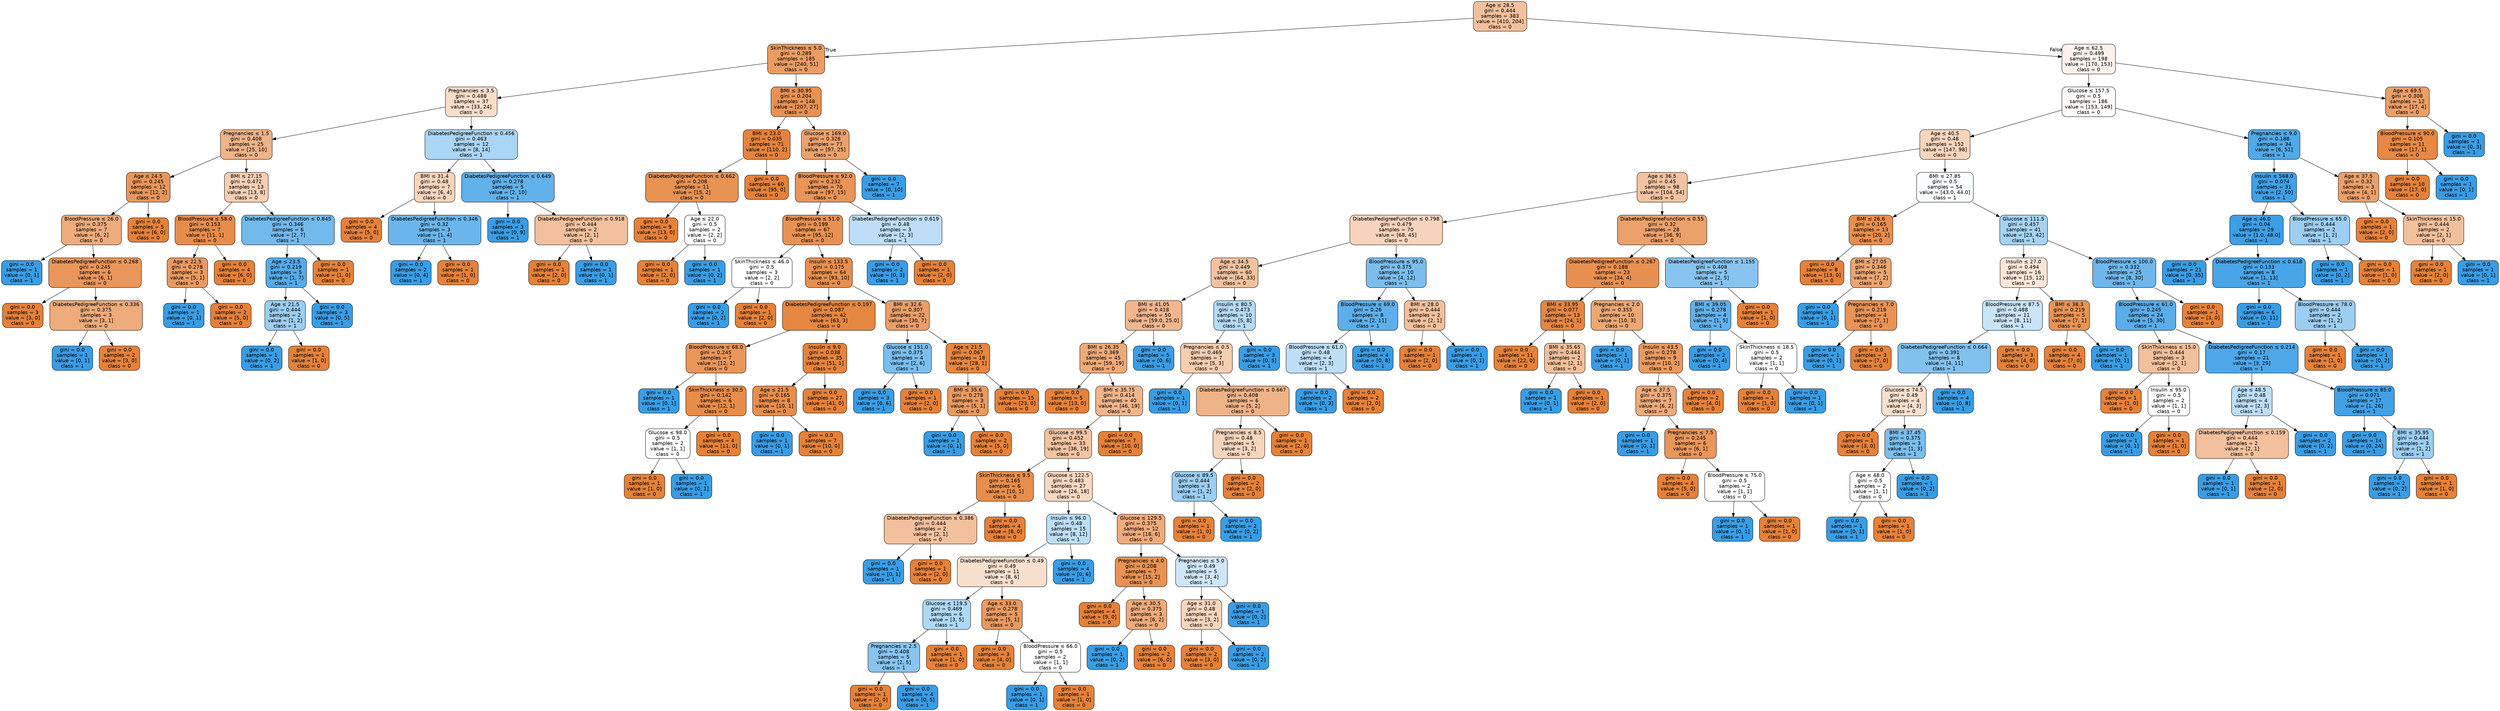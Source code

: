 digraph Tree {
node [shape=box, style="filled, rounded", color="black", fontname="helvetica"] ;
edge [fontname="helvetica"] ;
0 [label=<Age &le; 28.5<br/>gini = 0.444<br/>samples = 383<br/>value = [410, 204]<br/>class = 0>, fillcolor="#f2c09c"] ;
1 [label=<SkinThickness &le; 5.0<br/>gini = 0.289<br/>samples = 185<br/>value = [240, 51]<br/>class = 0>, fillcolor="#eb9c63"] ;
0 -> 1 [labeldistance=2.5, labelangle=45, headlabel="True"] ;
2 [label=<Pregnancies &le; 3.5<br/>gini = 0.488<br/>samples = 37<br/>value = [33, 24]<br/>class = 0>, fillcolor="#f8ddc9"] ;
1 -> 2 ;
3 [label=<Pregnancies &le; 1.5<br/>gini = 0.408<br/>samples = 25<br/>value = [25, 10]<br/>class = 0>, fillcolor="#efb388"] ;
2 -> 3 ;
4 [label=<Age &le; 24.5<br/>gini = 0.245<br/>samples = 12<br/>value = [12, 2]<br/>class = 0>, fillcolor="#e9965a"] ;
3 -> 4 ;
5 [label=<BloodPressure &le; 26.0<br/>gini = 0.375<br/>samples = 7<br/>value = [6, 2]<br/>class = 0>, fillcolor="#eeab7b"] ;
4 -> 5 ;
6 [label=<gini = 0.0<br/>samples = 1<br/>value = [0, 1]<br/>class = 1>, fillcolor="#399de5"] ;
5 -> 6 ;
7 [label=<DiabetesPedigreeFunction &le; 0.268<br/>gini = 0.245<br/>samples = 6<br/>value = [6, 1]<br/>class = 0>, fillcolor="#e9965a"] ;
5 -> 7 ;
8 [label=<gini = 0.0<br/>samples = 3<br/>value = [3, 0]<br/>class = 0>, fillcolor="#e58139"] ;
7 -> 8 ;
9 [label=<DiabetesPedigreeFunction &le; 0.336<br/>gini = 0.375<br/>samples = 3<br/>value = [3, 1]<br/>class = 0>, fillcolor="#eeab7b"] ;
7 -> 9 ;
10 [label=<gini = 0.0<br/>samples = 1<br/>value = [0, 1]<br/>class = 1>, fillcolor="#399de5"] ;
9 -> 10 ;
11 [label=<gini = 0.0<br/>samples = 2<br/>value = [3, 0]<br/>class = 0>, fillcolor="#e58139"] ;
9 -> 11 ;
12 [label=<gini = 0.0<br/>samples = 5<br/>value = [6, 0]<br/>class = 0>, fillcolor="#e58139"] ;
4 -> 12 ;
13 [label=<BMI &le; 27.15<br/>gini = 0.472<br/>samples = 13<br/>value = [13, 8]<br/>class = 0>, fillcolor="#f5cfb3"] ;
3 -> 13 ;
14 [label=<BloodPressure &le; 58.0<br/>gini = 0.153<br/>samples = 7<br/>value = [11, 1]<br/>class = 0>, fillcolor="#e78c4b"] ;
13 -> 14 ;
15 [label=<Age &le; 22.5<br/>gini = 0.278<br/>samples = 3<br/>value = [5, 1]<br/>class = 0>, fillcolor="#ea9a61"] ;
14 -> 15 ;
16 [label=<gini = 0.0<br/>samples = 1<br/>value = [0, 1]<br/>class = 1>, fillcolor="#399de5"] ;
15 -> 16 ;
17 [label=<gini = 0.0<br/>samples = 2<br/>value = [5, 0]<br/>class = 0>, fillcolor="#e58139"] ;
15 -> 17 ;
18 [label=<gini = 0.0<br/>samples = 4<br/>value = [6, 0]<br/>class = 0>, fillcolor="#e58139"] ;
14 -> 18 ;
19 [label=<DiabetesPedigreeFunction &le; 0.845<br/>gini = 0.346<br/>samples = 6<br/>value = [2, 7]<br/>class = 1>, fillcolor="#72b9ec"] ;
13 -> 19 ;
20 [label=<Age &le; 23.5<br/>gini = 0.219<br/>samples = 5<br/>value = [1, 7]<br/>class = 1>, fillcolor="#55abe9"] ;
19 -> 20 ;
21 [label=<Age &le; 21.5<br/>gini = 0.444<br/>samples = 2<br/>value = [1, 2]<br/>class = 1>, fillcolor="#9ccef2"] ;
20 -> 21 ;
22 [label=<gini = 0.0<br/>samples = 1<br/>value = [0, 2]<br/>class = 1>, fillcolor="#399de5"] ;
21 -> 22 ;
23 [label=<gini = 0.0<br/>samples = 1<br/>value = [1, 0]<br/>class = 0>, fillcolor="#e58139"] ;
21 -> 23 ;
24 [label=<gini = 0.0<br/>samples = 3<br/>value = [0, 5]<br/>class = 1>, fillcolor="#399de5"] ;
20 -> 24 ;
25 [label=<gini = 0.0<br/>samples = 1<br/>value = [1, 0]<br/>class = 0>, fillcolor="#e58139"] ;
19 -> 25 ;
26 [label=<DiabetesPedigreeFunction &le; 0.456<br/>gini = 0.463<br/>samples = 12<br/>value = [8, 14]<br/>class = 1>, fillcolor="#aad5f4"] ;
2 -> 26 ;
27 [label=<BMI &le; 31.4<br/>gini = 0.48<br/>samples = 7<br/>value = [6, 4]<br/>class = 0>, fillcolor="#f6d5bd"] ;
26 -> 27 ;
28 [label=<gini = 0.0<br/>samples = 4<br/>value = [5, 0]<br/>class = 0>, fillcolor="#e58139"] ;
27 -> 28 ;
29 [label=<DiabetesPedigreeFunction &le; 0.346<br/>gini = 0.32<br/>samples = 3<br/>value = [1, 4]<br/>class = 1>, fillcolor="#6ab6ec"] ;
27 -> 29 ;
30 [label=<gini = 0.0<br/>samples = 2<br/>value = [0, 4]<br/>class = 1>, fillcolor="#399de5"] ;
29 -> 30 ;
31 [label=<gini = 0.0<br/>samples = 1<br/>value = [1, 0]<br/>class = 0>, fillcolor="#e58139"] ;
29 -> 31 ;
32 [label=<DiabetesPedigreeFunction &le; 0.649<br/>gini = 0.278<br/>samples = 5<br/>value = [2, 10]<br/>class = 1>, fillcolor="#61b1ea"] ;
26 -> 32 ;
33 [label=<gini = 0.0<br/>samples = 3<br/>value = [0, 9]<br/>class = 1>, fillcolor="#399de5"] ;
32 -> 33 ;
34 [label=<DiabetesPedigreeFunction &le; 0.918<br/>gini = 0.444<br/>samples = 2<br/>value = [2, 1]<br/>class = 0>, fillcolor="#f2c09c"] ;
32 -> 34 ;
35 [label=<gini = 0.0<br/>samples = 1<br/>value = [2, 0]<br/>class = 0>, fillcolor="#e58139"] ;
34 -> 35 ;
36 [label=<gini = 0.0<br/>samples = 1<br/>value = [0, 1]<br/>class = 1>, fillcolor="#399de5"] ;
34 -> 36 ;
37 [label=<BMI &le; 30.95<br/>gini = 0.204<br/>samples = 148<br/>value = [207, 27]<br/>class = 0>, fillcolor="#e89153"] ;
1 -> 37 ;
38 [label=<BMI &le; 23.0<br/>gini = 0.035<br/>samples = 71<br/>value = [110, 2]<br/>class = 0>, fillcolor="#e5833d"] ;
37 -> 38 ;
39 [label=<DiabetesPedigreeFunction &le; 0.662<br/>gini = 0.208<br/>samples = 11<br/>value = [15, 2]<br/>class = 0>, fillcolor="#e89253"] ;
38 -> 39 ;
40 [label=<gini = 0.0<br/>samples = 9<br/>value = [13, 0]<br/>class = 0>, fillcolor="#e58139"] ;
39 -> 40 ;
41 [label=<Age &le; 22.0<br/>gini = 0.5<br/>samples = 2<br/>value = [2, 2]<br/>class = 0>, fillcolor="#ffffff"] ;
39 -> 41 ;
42 [label=<gini = 0.0<br/>samples = 1<br/>value = [2, 0]<br/>class = 0>, fillcolor="#e58139"] ;
41 -> 42 ;
43 [label=<gini = 0.0<br/>samples = 1<br/>value = [0, 2]<br/>class = 1>, fillcolor="#399de5"] ;
41 -> 43 ;
44 [label=<gini = 0.0<br/>samples = 60<br/>value = [95, 0]<br/>class = 0>, fillcolor="#e58139"] ;
38 -> 44 ;
45 [label=<Glucose &le; 169.0<br/>gini = 0.326<br/>samples = 77<br/>value = [97, 25]<br/>class = 0>, fillcolor="#eca16c"] ;
37 -> 45 ;
46 [label=<BloodPressure &le; 92.0<br/>gini = 0.232<br/>samples = 70<br/>value = [97, 15]<br/>class = 0>, fillcolor="#e99458"] ;
45 -> 46 ;
47 [label=<BloodPressure &le; 51.0<br/>gini = 0.199<br/>samples = 67<br/>value = [95, 12]<br/>class = 0>, fillcolor="#e89152"] ;
46 -> 47 ;
48 [label=<SkinThickness &le; 46.0<br/>gini = 0.5<br/>samples = 3<br/>value = [2, 2]<br/>class = 0>, fillcolor="#ffffff"] ;
47 -> 48 ;
49 [label=<gini = 0.0<br/>samples = 2<br/>value = [0, 2]<br/>class = 1>, fillcolor="#399de5"] ;
48 -> 49 ;
50 [label=<gini = 0.0<br/>samples = 1<br/>value = [2, 0]<br/>class = 0>, fillcolor="#e58139"] ;
48 -> 50 ;
51 [label=<Insulin &le; 133.5<br/>gini = 0.175<br/>samples = 64<br/>value = [93, 10]<br/>class = 0>, fillcolor="#e88f4e"] ;
47 -> 51 ;
52 [label=<DiabetesPedigreeFunction &le; 0.197<br/>gini = 0.087<br/>samples = 42<br/>value = [63, 3]<br/>class = 0>, fillcolor="#e68742"] ;
51 -> 52 ;
53 [label=<BloodPressure &le; 68.0<br/>gini = 0.245<br/>samples = 7<br/>value = [12, 2]<br/>class = 0>, fillcolor="#e9965a"] ;
52 -> 53 ;
54 [label=<gini = 0.0<br/>samples = 1<br/>value = [0, 1]<br/>class = 1>, fillcolor="#399de5"] ;
53 -> 54 ;
55 [label=<SkinThickness &le; 30.5<br/>gini = 0.142<br/>samples = 6<br/>value = [12, 1]<br/>class = 0>, fillcolor="#e78c49"] ;
53 -> 55 ;
56 [label=<Glucose &le; 98.0<br/>gini = 0.5<br/>samples = 2<br/>value = [1, 1]<br/>class = 0>, fillcolor="#ffffff"] ;
55 -> 56 ;
57 [label=<gini = 0.0<br/>samples = 1<br/>value = [1, 0]<br/>class = 0>, fillcolor="#e58139"] ;
56 -> 57 ;
58 [label=<gini = 0.0<br/>samples = 1<br/>value = [0, 1]<br/>class = 1>, fillcolor="#399de5"] ;
56 -> 58 ;
59 [label=<gini = 0.0<br/>samples = 4<br/>value = [11, 0]<br/>class = 0>, fillcolor="#e58139"] ;
55 -> 59 ;
60 [label=<Insulin &le; 9.0<br/>gini = 0.038<br/>samples = 35<br/>value = [51, 1]<br/>class = 0>, fillcolor="#e6833d"] ;
52 -> 60 ;
61 [label=<Age &le; 21.5<br/>gini = 0.165<br/>samples = 8<br/>value = [10, 1]<br/>class = 0>, fillcolor="#e88e4d"] ;
60 -> 61 ;
62 [label=<gini = 0.0<br/>samples = 1<br/>value = [0, 1]<br/>class = 1>, fillcolor="#399de5"] ;
61 -> 62 ;
63 [label=<gini = 0.0<br/>samples = 7<br/>value = [10, 0]<br/>class = 0>, fillcolor="#e58139"] ;
61 -> 63 ;
64 [label=<gini = 0.0<br/>samples = 27<br/>value = [41, 0]<br/>class = 0>, fillcolor="#e58139"] ;
60 -> 64 ;
65 [label=<BMI &le; 32.6<br/>gini = 0.307<br/>samples = 22<br/>value = [30, 7]<br/>class = 0>, fillcolor="#eb9e67"] ;
51 -> 65 ;
66 [label=<Glucose &le; 151.0<br/>gini = 0.375<br/>samples = 4<br/>value = [2, 6]<br/>class = 1>, fillcolor="#7bbeee"] ;
65 -> 66 ;
67 [label=<gini = 0.0<br/>samples = 3<br/>value = [0, 6]<br/>class = 1>, fillcolor="#399de5"] ;
66 -> 67 ;
68 [label=<gini = 0.0<br/>samples = 1<br/>value = [2, 0]<br/>class = 0>, fillcolor="#e58139"] ;
66 -> 68 ;
69 [label=<Age &le; 21.5<br/>gini = 0.067<br/>samples = 18<br/>value = [28, 1]<br/>class = 0>, fillcolor="#e68640"] ;
65 -> 69 ;
70 [label=<BMI &le; 35.6<br/>gini = 0.278<br/>samples = 3<br/>value = [5, 1]<br/>class = 0>, fillcolor="#ea9a61"] ;
69 -> 70 ;
71 [label=<gini = 0.0<br/>samples = 1<br/>value = [0, 1]<br/>class = 1>, fillcolor="#399de5"] ;
70 -> 71 ;
72 [label=<gini = 0.0<br/>samples = 2<br/>value = [5, 0]<br/>class = 0>, fillcolor="#e58139"] ;
70 -> 72 ;
73 [label=<gini = 0.0<br/>samples = 15<br/>value = [23, 0]<br/>class = 0>, fillcolor="#e58139"] ;
69 -> 73 ;
74 [label=<DiabetesPedigreeFunction &le; 0.619<br/>gini = 0.48<br/>samples = 3<br/>value = [2, 3]<br/>class = 1>, fillcolor="#bddef6"] ;
46 -> 74 ;
75 [label=<gini = 0.0<br/>samples = 2<br/>value = [0, 3]<br/>class = 1>, fillcolor="#399de5"] ;
74 -> 75 ;
76 [label=<gini = 0.0<br/>samples = 1<br/>value = [2, 0]<br/>class = 0>, fillcolor="#e58139"] ;
74 -> 76 ;
77 [label=<gini = 0.0<br/>samples = 7<br/>value = [0, 10]<br/>class = 1>, fillcolor="#399de5"] ;
45 -> 77 ;
78 [label=<Age &le; 62.5<br/>gini = 0.499<br/>samples = 198<br/>value = [170, 153]<br/>class = 0>, fillcolor="#fcf2eb"] ;
0 -> 78 [labeldistance=2.5, labelangle=-45, headlabel="False"] ;
79 [label=<Glucose &le; 157.5<br/>gini = 0.5<br/>samples = 186<br/>value = [153, 149]<br/>class = 0>, fillcolor="#fefcfa"] ;
78 -> 79 ;
80 [label=<Age &le; 40.5<br/>gini = 0.48<br/>samples = 152<br/>value = [147, 98]<br/>class = 0>, fillcolor="#f6d5bd"] ;
79 -> 80 ;
81 [label=<Age &le; 36.5<br/>gini = 0.45<br/>samples = 98<br/>value = [104, 54]<br/>class = 0>, fillcolor="#f2c2a0"] ;
80 -> 81 ;
82 [label=<DiabetesPedigreeFunction &le; 0.798<br/>gini = 0.479<br/>samples = 70<br/>value = [68, 45]<br/>class = 0>, fillcolor="#f6d4bc"] ;
81 -> 82 ;
83 [label=<Age &le; 34.5<br/>gini = 0.449<br/>samples = 60<br/>value = [64, 33]<br/>class = 0>, fillcolor="#f2c29f"] ;
82 -> 83 ;
84 [label=<BMI &le; 41.05<br/>gini = 0.418<br/>samples = 50<br/>value = [59.0, 25.0]<br/>class = 0>, fillcolor="#f0b68d"] ;
83 -> 84 ;
85 [label=<BMI &le; 26.35<br/>gini = 0.369<br/>samples = 45<br/>value = [59, 19]<br/>class = 0>, fillcolor="#edaa79"] ;
84 -> 85 ;
86 [label=<gini = 0.0<br/>samples = 5<br/>value = [13, 0]<br/>class = 0>, fillcolor="#e58139"] ;
85 -> 86 ;
87 [label=<BMI &le; 35.75<br/>gini = 0.414<br/>samples = 40<br/>value = [46, 19]<br/>class = 0>, fillcolor="#f0b58b"] ;
85 -> 87 ;
88 [label=<Glucose &le; 99.5<br/>gini = 0.452<br/>samples = 33<br/>value = [36, 19]<br/>class = 0>, fillcolor="#f3c4a2"] ;
87 -> 88 ;
89 [label=<SkinThickness &le; 9.5<br/>gini = 0.165<br/>samples = 6<br/>value = [10, 1]<br/>class = 0>, fillcolor="#e88e4d"] ;
88 -> 89 ;
90 [label=<DiabetesPedigreeFunction &le; 0.386<br/>gini = 0.444<br/>samples = 2<br/>value = [2, 1]<br/>class = 0>, fillcolor="#f2c09c"] ;
89 -> 90 ;
91 [label=<gini = 0.0<br/>samples = 1<br/>value = [0, 1]<br/>class = 1>, fillcolor="#399de5"] ;
90 -> 91 ;
92 [label=<gini = 0.0<br/>samples = 1<br/>value = [2, 0]<br/>class = 0>, fillcolor="#e58139"] ;
90 -> 92 ;
93 [label=<gini = 0.0<br/>samples = 4<br/>value = [8, 0]<br/>class = 0>, fillcolor="#e58139"] ;
89 -> 93 ;
94 [label=<Glucose &le; 122.5<br/>gini = 0.483<br/>samples = 27<br/>value = [26, 18]<br/>class = 0>, fillcolor="#f7d8c2"] ;
88 -> 94 ;
95 [label=<Insulin &le; 96.0<br/>gini = 0.48<br/>samples = 15<br/>value = [8, 12]<br/>class = 1>, fillcolor="#bddef6"] ;
94 -> 95 ;
96 [label=<DiabetesPedigreeFunction &le; 0.49<br/>gini = 0.49<br/>samples = 11<br/>value = [8, 6]<br/>class = 0>, fillcolor="#f8e0ce"] ;
95 -> 96 ;
97 [label=<Glucose &le; 119.5<br/>gini = 0.469<br/>samples = 6<br/>value = [3, 5]<br/>class = 1>, fillcolor="#b0d8f5"] ;
96 -> 97 ;
98 [label=<Pregnancies &le; 2.5<br/>gini = 0.408<br/>samples = 5<br/>value = [2, 5]<br/>class = 1>, fillcolor="#88c4ef"] ;
97 -> 98 ;
99 [label=<gini = 0.0<br/>samples = 1<br/>value = [2, 0]<br/>class = 0>, fillcolor="#e58139"] ;
98 -> 99 ;
100 [label=<gini = 0.0<br/>samples = 4<br/>value = [0, 5]<br/>class = 1>, fillcolor="#399de5"] ;
98 -> 100 ;
101 [label=<gini = 0.0<br/>samples = 1<br/>value = [1, 0]<br/>class = 0>, fillcolor="#e58139"] ;
97 -> 101 ;
102 [label=<Age &le; 33.0<br/>gini = 0.278<br/>samples = 5<br/>value = [5, 1]<br/>class = 0>, fillcolor="#ea9a61"] ;
96 -> 102 ;
103 [label=<gini = 0.0<br/>samples = 3<br/>value = [4, 0]<br/>class = 0>, fillcolor="#e58139"] ;
102 -> 103 ;
104 [label=<BloodPressure &le; 66.0<br/>gini = 0.5<br/>samples = 2<br/>value = [1, 1]<br/>class = 0>, fillcolor="#ffffff"] ;
102 -> 104 ;
105 [label=<gini = 0.0<br/>samples = 1<br/>value = [0, 1]<br/>class = 1>, fillcolor="#399de5"] ;
104 -> 105 ;
106 [label=<gini = 0.0<br/>samples = 1<br/>value = [1, 0]<br/>class = 0>, fillcolor="#e58139"] ;
104 -> 106 ;
107 [label=<gini = 0.0<br/>samples = 4<br/>value = [0, 6]<br/>class = 1>, fillcolor="#399de5"] ;
95 -> 107 ;
108 [label=<Glucose &le; 129.5<br/>gini = 0.375<br/>samples = 12<br/>value = [18, 6]<br/>class = 0>, fillcolor="#eeab7b"] ;
94 -> 108 ;
109 [label=<Pregnancies &le; 4.0<br/>gini = 0.208<br/>samples = 7<br/>value = [15, 2]<br/>class = 0>, fillcolor="#e89253"] ;
108 -> 109 ;
110 [label=<gini = 0.0<br/>samples = 4<br/>value = [9, 0]<br/>class = 0>, fillcolor="#e58139"] ;
109 -> 110 ;
111 [label=<Age &le; 30.5<br/>gini = 0.375<br/>samples = 3<br/>value = [6, 2]<br/>class = 0>, fillcolor="#eeab7b"] ;
109 -> 111 ;
112 [label=<gini = 0.0<br/>samples = 1<br/>value = [0, 2]<br/>class = 1>, fillcolor="#399de5"] ;
111 -> 112 ;
113 [label=<gini = 0.0<br/>samples = 2<br/>value = [6, 0]<br/>class = 0>, fillcolor="#e58139"] ;
111 -> 113 ;
114 [label=<Pregnancies &le; 5.0<br/>gini = 0.49<br/>samples = 5<br/>value = [3, 4]<br/>class = 1>, fillcolor="#cee6f8"] ;
108 -> 114 ;
115 [label=<Age &le; 31.0<br/>gini = 0.48<br/>samples = 4<br/>value = [3, 2]<br/>class = 0>, fillcolor="#f6d5bd"] ;
114 -> 115 ;
116 [label=<gini = 0.0<br/>samples = 2<br/>value = [3, 0]<br/>class = 0>, fillcolor="#e58139"] ;
115 -> 116 ;
117 [label=<gini = 0.0<br/>samples = 2<br/>value = [0, 2]<br/>class = 1>, fillcolor="#399de5"] ;
115 -> 117 ;
118 [label=<gini = 0.0<br/>samples = 1<br/>value = [0, 2]<br/>class = 1>, fillcolor="#399de5"] ;
114 -> 118 ;
119 [label=<gini = 0.0<br/>samples = 7<br/>value = [10, 0]<br/>class = 0>, fillcolor="#e58139"] ;
87 -> 119 ;
120 [label=<gini = 0.0<br/>samples = 5<br/>value = [0, 6]<br/>class = 1>, fillcolor="#399de5"] ;
84 -> 120 ;
121 [label=<Insulin &le; 80.5<br/>gini = 0.473<br/>samples = 10<br/>value = [5, 8]<br/>class = 1>, fillcolor="#b5daf5"] ;
83 -> 121 ;
122 [label=<Pregnancies &le; 0.5<br/>gini = 0.469<br/>samples = 7<br/>value = [5, 3]<br/>class = 0>, fillcolor="#f5cdb0"] ;
121 -> 122 ;
123 [label=<gini = 0.0<br/>samples = 1<br/>value = [0, 1]<br/>class = 1>, fillcolor="#399de5"] ;
122 -> 123 ;
124 [label=<DiabetesPedigreeFunction &le; 0.667<br/>gini = 0.408<br/>samples = 6<br/>value = [5, 2]<br/>class = 0>, fillcolor="#efb388"] ;
122 -> 124 ;
125 [label=<Pregnancies &le; 8.5<br/>gini = 0.48<br/>samples = 5<br/>value = [3, 2]<br/>class = 0>, fillcolor="#f6d5bd"] ;
124 -> 125 ;
126 [label=<Glucose &le; 89.5<br/>gini = 0.444<br/>samples = 3<br/>value = [1, 2]<br/>class = 1>, fillcolor="#9ccef2"] ;
125 -> 126 ;
127 [label=<gini = 0.0<br/>samples = 1<br/>value = [1, 0]<br/>class = 0>, fillcolor="#e58139"] ;
126 -> 127 ;
128 [label=<gini = 0.0<br/>samples = 2<br/>value = [0, 2]<br/>class = 1>, fillcolor="#399de5"] ;
126 -> 128 ;
129 [label=<gini = 0.0<br/>samples = 2<br/>value = [2, 0]<br/>class = 0>, fillcolor="#e58139"] ;
125 -> 129 ;
130 [label=<gini = 0.0<br/>samples = 1<br/>value = [2, 0]<br/>class = 0>, fillcolor="#e58139"] ;
124 -> 130 ;
131 [label=<gini = 0.0<br/>samples = 3<br/>value = [0, 5]<br/>class = 1>, fillcolor="#399de5"] ;
121 -> 131 ;
132 [label=<BloodPressure &le; 95.0<br/>gini = 0.375<br/>samples = 10<br/>value = [4, 12]<br/>class = 1>, fillcolor="#7bbeee"] ;
82 -> 132 ;
133 [label=<BloodPressure &le; 69.0<br/>gini = 0.26<br/>samples = 8<br/>value = [2, 11]<br/>class = 1>, fillcolor="#5dafea"] ;
132 -> 133 ;
134 [label=<BloodPressure &le; 61.0<br/>gini = 0.48<br/>samples = 4<br/>value = [2, 3]<br/>class = 1>, fillcolor="#bddef6"] ;
133 -> 134 ;
135 [label=<gini = 0.0<br/>samples = 2<br/>value = [0, 3]<br/>class = 1>, fillcolor="#399de5"] ;
134 -> 135 ;
136 [label=<gini = 0.0<br/>samples = 2<br/>value = [2, 0]<br/>class = 0>, fillcolor="#e58139"] ;
134 -> 136 ;
137 [label=<gini = 0.0<br/>samples = 4<br/>value = [0, 8]<br/>class = 1>, fillcolor="#399de5"] ;
133 -> 137 ;
138 [label=<BMI &le; 28.0<br/>gini = 0.444<br/>samples = 2<br/>value = [2, 1]<br/>class = 0>, fillcolor="#f2c09c"] ;
132 -> 138 ;
139 [label=<gini = 0.0<br/>samples = 1<br/>value = [2, 0]<br/>class = 0>, fillcolor="#e58139"] ;
138 -> 139 ;
140 [label=<gini = 0.0<br/>samples = 1<br/>value = [0, 1]<br/>class = 1>, fillcolor="#399de5"] ;
138 -> 140 ;
141 [label=<DiabetesPedigreeFunction &le; 0.55<br/>gini = 0.32<br/>samples = 28<br/>value = [36, 9]<br/>class = 0>, fillcolor="#eca06a"] ;
81 -> 141 ;
142 [label=<DiabetesPedigreeFunction &le; 0.267<br/>gini = 0.188<br/>samples = 23<br/>value = [34, 4]<br/>class = 0>, fillcolor="#e89050"] ;
141 -> 142 ;
143 [label=<BMI &le; 33.95<br/>gini = 0.077<br/>samples = 13<br/>value = [24, 1]<br/>class = 0>, fillcolor="#e68641"] ;
142 -> 143 ;
144 [label=<gini = 0.0<br/>samples = 11<br/>value = [22, 0]<br/>class = 0>, fillcolor="#e58139"] ;
143 -> 144 ;
145 [label=<BMI &le; 35.65<br/>gini = 0.444<br/>samples = 2<br/>value = [2, 1]<br/>class = 0>, fillcolor="#f2c09c"] ;
143 -> 145 ;
146 [label=<gini = 0.0<br/>samples = 1<br/>value = [0, 1]<br/>class = 1>, fillcolor="#399de5"] ;
145 -> 146 ;
147 [label=<gini = 0.0<br/>samples = 1<br/>value = [2, 0]<br/>class = 0>, fillcolor="#e58139"] ;
145 -> 147 ;
148 [label=<Pregnancies &le; 2.0<br/>gini = 0.355<br/>samples = 10<br/>value = [10, 3]<br/>class = 0>, fillcolor="#eda774"] ;
142 -> 148 ;
149 [label=<gini = 0.0<br/>samples = 1<br/>value = [0, 1]<br/>class = 1>, fillcolor="#399de5"] ;
148 -> 149 ;
150 [label=<Insulin &le; 43.5<br/>gini = 0.278<br/>samples = 9<br/>value = [10, 2]<br/>class = 0>, fillcolor="#ea9a61"] ;
148 -> 150 ;
151 [label=<Age &le; 37.5<br/>gini = 0.375<br/>samples = 7<br/>value = [6, 2]<br/>class = 0>, fillcolor="#eeab7b"] ;
150 -> 151 ;
152 [label=<gini = 0.0<br/>samples = 1<br/>value = [0, 1]<br/>class = 1>, fillcolor="#399de5"] ;
151 -> 152 ;
153 [label=<Pregnancies &le; 7.5<br/>gini = 0.245<br/>samples = 6<br/>value = [6, 1]<br/>class = 0>, fillcolor="#e9965a"] ;
151 -> 153 ;
154 [label=<gini = 0.0<br/>samples = 4<br/>value = [5, 0]<br/>class = 0>, fillcolor="#e58139"] ;
153 -> 154 ;
155 [label=<BloodPressure &le; 75.0<br/>gini = 0.5<br/>samples = 2<br/>value = [1, 1]<br/>class = 0>, fillcolor="#ffffff"] ;
153 -> 155 ;
156 [label=<gini = 0.0<br/>samples = 1<br/>value = [0, 1]<br/>class = 1>, fillcolor="#399de5"] ;
155 -> 156 ;
157 [label=<gini = 0.0<br/>samples = 1<br/>value = [1, 0]<br/>class = 0>, fillcolor="#e58139"] ;
155 -> 157 ;
158 [label=<gini = 0.0<br/>samples = 2<br/>value = [4, 0]<br/>class = 0>, fillcolor="#e58139"] ;
150 -> 158 ;
159 [label=<DiabetesPedigreeFunction &le; 1.155<br/>gini = 0.408<br/>samples = 5<br/>value = [2, 5]<br/>class = 1>, fillcolor="#88c4ef"] ;
141 -> 159 ;
160 [label=<BMI &le; 39.05<br/>gini = 0.278<br/>samples = 4<br/>value = [1, 5]<br/>class = 1>, fillcolor="#61b1ea"] ;
159 -> 160 ;
161 [label=<gini = 0.0<br/>samples = 2<br/>value = [0, 4]<br/>class = 1>, fillcolor="#399de5"] ;
160 -> 161 ;
162 [label=<SkinThickness &le; 18.5<br/>gini = 0.5<br/>samples = 2<br/>value = [1, 1]<br/>class = 0>, fillcolor="#ffffff"] ;
160 -> 162 ;
163 [label=<gini = 0.0<br/>samples = 1<br/>value = [1, 0]<br/>class = 0>, fillcolor="#e58139"] ;
162 -> 163 ;
164 [label=<gini = 0.0<br/>samples = 1<br/>value = [0, 1]<br/>class = 1>, fillcolor="#399de5"] ;
162 -> 164 ;
165 [label=<gini = 0.0<br/>samples = 1<br/>value = [1, 0]<br/>class = 0>, fillcolor="#e58139"] ;
159 -> 165 ;
166 [label=<BMI &le; 27.85<br/>gini = 0.5<br/>samples = 54<br/>value = [43.0, 44.0]<br/>class = 1>, fillcolor="#fafdfe"] ;
80 -> 166 ;
167 [label=<BMI &le; 26.6<br/>gini = 0.165<br/>samples = 13<br/>value = [20, 2]<br/>class = 0>, fillcolor="#e88e4d"] ;
166 -> 167 ;
168 [label=<gini = 0.0<br/>samples = 8<br/>value = [13, 0]<br/>class = 0>, fillcolor="#e58139"] ;
167 -> 168 ;
169 [label=<BMI &le; 27.05<br/>gini = 0.346<br/>samples = 5<br/>value = [7, 2]<br/>class = 0>, fillcolor="#eca572"] ;
167 -> 169 ;
170 [label=<gini = 0.0<br/>samples = 1<br/>value = [0, 1]<br/>class = 1>, fillcolor="#399de5"] ;
169 -> 170 ;
171 [label=<Pregnancies &le; 7.0<br/>gini = 0.219<br/>samples = 4<br/>value = [7, 1]<br/>class = 0>, fillcolor="#e99355"] ;
169 -> 171 ;
172 [label=<gini = 0.0<br/>samples = 1<br/>value = [0, 1]<br/>class = 1>, fillcolor="#399de5"] ;
171 -> 172 ;
173 [label=<gini = 0.0<br/>samples = 3<br/>value = [7, 0]<br/>class = 0>, fillcolor="#e58139"] ;
171 -> 173 ;
174 [label=<Glucose &le; 111.5<br/>gini = 0.457<br/>samples = 41<br/>value = [23, 42]<br/>class = 1>, fillcolor="#a5d3f3"] ;
166 -> 174 ;
175 [label=<Insulin &le; 27.0<br/>gini = 0.494<br/>samples = 16<br/>value = [15, 12]<br/>class = 0>, fillcolor="#fae6d7"] ;
174 -> 175 ;
176 [label=<BloodPressure &le; 87.5<br/>gini = 0.488<br/>samples = 11<br/>value = [8, 11]<br/>class = 1>, fillcolor="#c9e4f8"] ;
175 -> 176 ;
177 [label=<DiabetesPedigreeFunction &le; 0.664<br/>gini = 0.391<br/>samples = 8<br/>value = [4, 11]<br/>class = 1>, fillcolor="#81c1ee"] ;
176 -> 177 ;
178 [label=<Glucose &le; 74.5<br/>gini = 0.49<br/>samples = 4<br/>value = [4, 3]<br/>class = 0>, fillcolor="#f8e0ce"] ;
177 -> 178 ;
179 [label=<gini = 0.0<br/>samples = 1<br/>value = [3, 0]<br/>class = 0>, fillcolor="#e58139"] ;
178 -> 179 ;
180 [label=<BMI &le; 37.45<br/>gini = 0.375<br/>samples = 3<br/>value = [1, 3]<br/>class = 1>, fillcolor="#7bbeee"] ;
178 -> 180 ;
181 [label=<Age &le; 48.0<br/>gini = 0.5<br/>samples = 2<br/>value = [1, 1]<br/>class = 0>, fillcolor="#ffffff"] ;
180 -> 181 ;
182 [label=<gini = 0.0<br/>samples = 1<br/>value = [0, 1]<br/>class = 1>, fillcolor="#399de5"] ;
181 -> 182 ;
183 [label=<gini = 0.0<br/>samples = 1<br/>value = [1, 0]<br/>class = 0>, fillcolor="#e58139"] ;
181 -> 183 ;
184 [label=<gini = 0.0<br/>samples = 1<br/>value = [0, 2]<br/>class = 1>, fillcolor="#399de5"] ;
180 -> 184 ;
185 [label=<gini = 0.0<br/>samples = 4<br/>value = [0, 8]<br/>class = 1>, fillcolor="#399de5"] ;
177 -> 185 ;
186 [label=<gini = 0.0<br/>samples = 3<br/>value = [4, 0]<br/>class = 0>, fillcolor="#e58139"] ;
176 -> 186 ;
187 [label=<BMI &le; 38.3<br/>gini = 0.219<br/>samples = 5<br/>value = [7, 1]<br/>class = 0>, fillcolor="#e99355"] ;
175 -> 187 ;
188 [label=<gini = 0.0<br/>samples = 4<br/>value = [7, 0]<br/>class = 0>, fillcolor="#e58139"] ;
187 -> 188 ;
189 [label=<gini = 0.0<br/>samples = 1<br/>value = [0, 1]<br/>class = 1>, fillcolor="#399de5"] ;
187 -> 189 ;
190 [label=<BloodPressure &le; 100.0<br/>gini = 0.332<br/>samples = 25<br/>value = [8, 30]<br/>class = 1>, fillcolor="#6eb7ec"] ;
174 -> 190 ;
191 [label=<BloodPressure &le; 61.0<br/>gini = 0.245<br/>samples = 24<br/>value = [5, 30]<br/>class = 1>, fillcolor="#5aade9"] ;
190 -> 191 ;
192 [label=<SkinThickness &le; 15.0<br/>gini = 0.444<br/>samples = 3<br/>value = [2, 1]<br/>class = 0>, fillcolor="#f2c09c"] ;
191 -> 192 ;
193 [label=<gini = 0.0<br/>samples = 1<br/>value = [1, 0]<br/>class = 0>, fillcolor="#e58139"] ;
192 -> 193 ;
194 [label=<Insulin &le; 95.0<br/>gini = 0.5<br/>samples = 2<br/>value = [1, 1]<br/>class = 0>, fillcolor="#ffffff"] ;
192 -> 194 ;
195 [label=<gini = 0.0<br/>samples = 1<br/>value = [0, 1]<br/>class = 1>, fillcolor="#399de5"] ;
194 -> 195 ;
196 [label=<gini = 0.0<br/>samples = 1<br/>value = [1, 0]<br/>class = 0>, fillcolor="#e58139"] ;
194 -> 196 ;
197 [label=<DiabetesPedigreeFunction &le; 0.214<br/>gini = 0.17<br/>samples = 21<br/>value = [3, 29]<br/>class = 1>, fillcolor="#4da7e8"] ;
191 -> 197 ;
198 [label=<Age &le; 48.5<br/>gini = 0.48<br/>samples = 4<br/>value = [2, 3]<br/>class = 1>, fillcolor="#bddef6"] ;
197 -> 198 ;
199 [label=<DiabetesPedigreeFunction &le; 0.159<br/>gini = 0.444<br/>samples = 2<br/>value = [2, 1]<br/>class = 0>, fillcolor="#f2c09c"] ;
198 -> 199 ;
200 [label=<gini = 0.0<br/>samples = 1<br/>value = [0, 1]<br/>class = 1>, fillcolor="#399de5"] ;
199 -> 200 ;
201 [label=<gini = 0.0<br/>samples = 1<br/>value = [2, 0]<br/>class = 0>, fillcolor="#e58139"] ;
199 -> 201 ;
202 [label=<gini = 0.0<br/>samples = 2<br/>value = [0, 2]<br/>class = 1>, fillcolor="#399de5"] ;
198 -> 202 ;
203 [label=<BloodPressure &le; 85.0<br/>gini = 0.071<br/>samples = 17<br/>value = [1, 26]<br/>class = 1>, fillcolor="#41a1e6"] ;
197 -> 203 ;
204 [label=<gini = 0.0<br/>samples = 14<br/>value = [0, 24]<br/>class = 1>, fillcolor="#399de5"] ;
203 -> 204 ;
205 [label=<BMI &le; 35.95<br/>gini = 0.444<br/>samples = 3<br/>value = [1, 2]<br/>class = 1>, fillcolor="#9ccef2"] ;
203 -> 205 ;
206 [label=<gini = 0.0<br/>samples = 2<br/>value = [0, 2]<br/>class = 1>, fillcolor="#399de5"] ;
205 -> 206 ;
207 [label=<gini = 0.0<br/>samples = 1<br/>value = [1, 0]<br/>class = 0>, fillcolor="#e58139"] ;
205 -> 207 ;
208 [label=<gini = 0.0<br/>samples = 1<br/>value = [3, 0]<br/>class = 0>, fillcolor="#e58139"] ;
190 -> 208 ;
209 [label=<Pregnancies &le; 9.0<br/>gini = 0.188<br/>samples = 34<br/>value = [6, 51]<br/>class = 1>, fillcolor="#50a9e8"] ;
79 -> 209 ;
210 [label=<Insulin &le; 568.0<br/>gini = 0.074<br/>samples = 31<br/>value = [2, 50]<br/>class = 1>, fillcolor="#41a1e6"] ;
209 -> 210 ;
211 [label=<Age &le; 46.0<br/>gini = 0.04<br/>samples = 29<br/>value = [1.0, 48.0]<br/>class = 1>, fillcolor="#3d9fe6"] ;
210 -> 211 ;
212 [label=<gini = 0.0<br/>samples = 21<br/>value = [0, 35]<br/>class = 1>, fillcolor="#399de5"] ;
211 -> 212 ;
213 [label=<DiabetesPedigreeFunction &le; 0.618<br/>gini = 0.133<br/>samples = 8<br/>value = [1, 13]<br/>class = 1>, fillcolor="#48a5e7"] ;
211 -> 213 ;
214 [label=<gini = 0.0<br/>samples = 6<br/>value = [0, 11]<br/>class = 1>, fillcolor="#399de5"] ;
213 -> 214 ;
215 [label=<BloodPressure &le; 78.0<br/>gini = 0.444<br/>samples = 2<br/>value = [1, 2]<br/>class = 1>, fillcolor="#9ccef2"] ;
213 -> 215 ;
216 [label=<gini = 0.0<br/>samples = 1<br/>value = [1, 0]<br/>class = 0>, fillcolor="#e58139"] ;
215 -> 216 ;
217 [label=<gini = 0.0<br/>samples = 1<br/>value = [0, 2]<br/>class = 1>, fillcolor="#399de5"] ;
215 -> 217 ;
218 [label=<BloodPressure &le; 65.0<br/>gini = 0.444<br/>samples = 2<br/>value = [1, 2]<br/>class = 1>, fillcolor="#9ccef2"] ;
210 -> 218 ;
219 [label=<gini = 0.0<br/>samples = 1<br/>value = [0, 2]<br/>class = 1>, fillcolor="#399de5"] ;
218 -> 219 ;
220 [label=<gini = 0.0<br/>samples = 1<br/>value = [1, 0]<br/>class = 0>, fillcolor="#e58139"] ;
218 -> 220 ;
221 [label=<Age &le; 37.5<br/>gini = 0.32<br/>samples = 3<br/>value = [4, 1]<br/>class = 0>, fillcolor="#eca06a"] ;
209 -> 221 ;
222 [label=<gini = 0.0<br/>samples = 1<br/>value = [2, 0]<br/>class = 0>, fillcolor="#e58139"] ;
221 -> 222 ;
223 [label=<SkinThickness &le; 15.0<br/>gini = 0.444<br/>samples = 2<br/>value = [2, 1]<br/>class = 0>, fillcolor="#f2c09c"] ;
221 -> 223 ;
224 [label=<gini = 0.0<br/>samples = 1<br/>value = [2, 0]<br/>class = 0>, fillcolor="#e58139"] ;
223 -> 224 ;
225 [label=<gini = 0.0<br/>samples = 1<br/>value = [0, 1]<br/>class = 1>, fillcolor="#399de5"] ;
223 -> 225 ;
226 [label=<Age &le; 69.5<br/>gini = 0.308<br/>samples = 12<br/>value = [17, 4]<br/>class = 0>, fillcolor="#eb9f68"] ;
78 -> 226 ;
227 [label=<BloodPressure &le; 90.0<br/>gini = 0.105<br/>samples = 11<br/>value = [17, 1]<br/>class = 0>, fillcolor="#e78845"] ;
226 -> 227 ;
228 [label=<gini = 0.0<br/>samples = 10<br/>value = [17, 0]<br/>class = 0>, fillcolor="#e58139"] ;
227 -> 228 ;
229 [label=<gini = 0.0<br/>samples = 1<br/>value = [0, 1]<br/>class = 1>, fillcolor="#399de5"] ;
227 -> 229 ;
230 [label=<gini = 0.0<br/>samples = 1<br/>value = [0, 3]<br/>class = 1>, fillcolor="#399de5"] ;
226 -> 230 ;
}